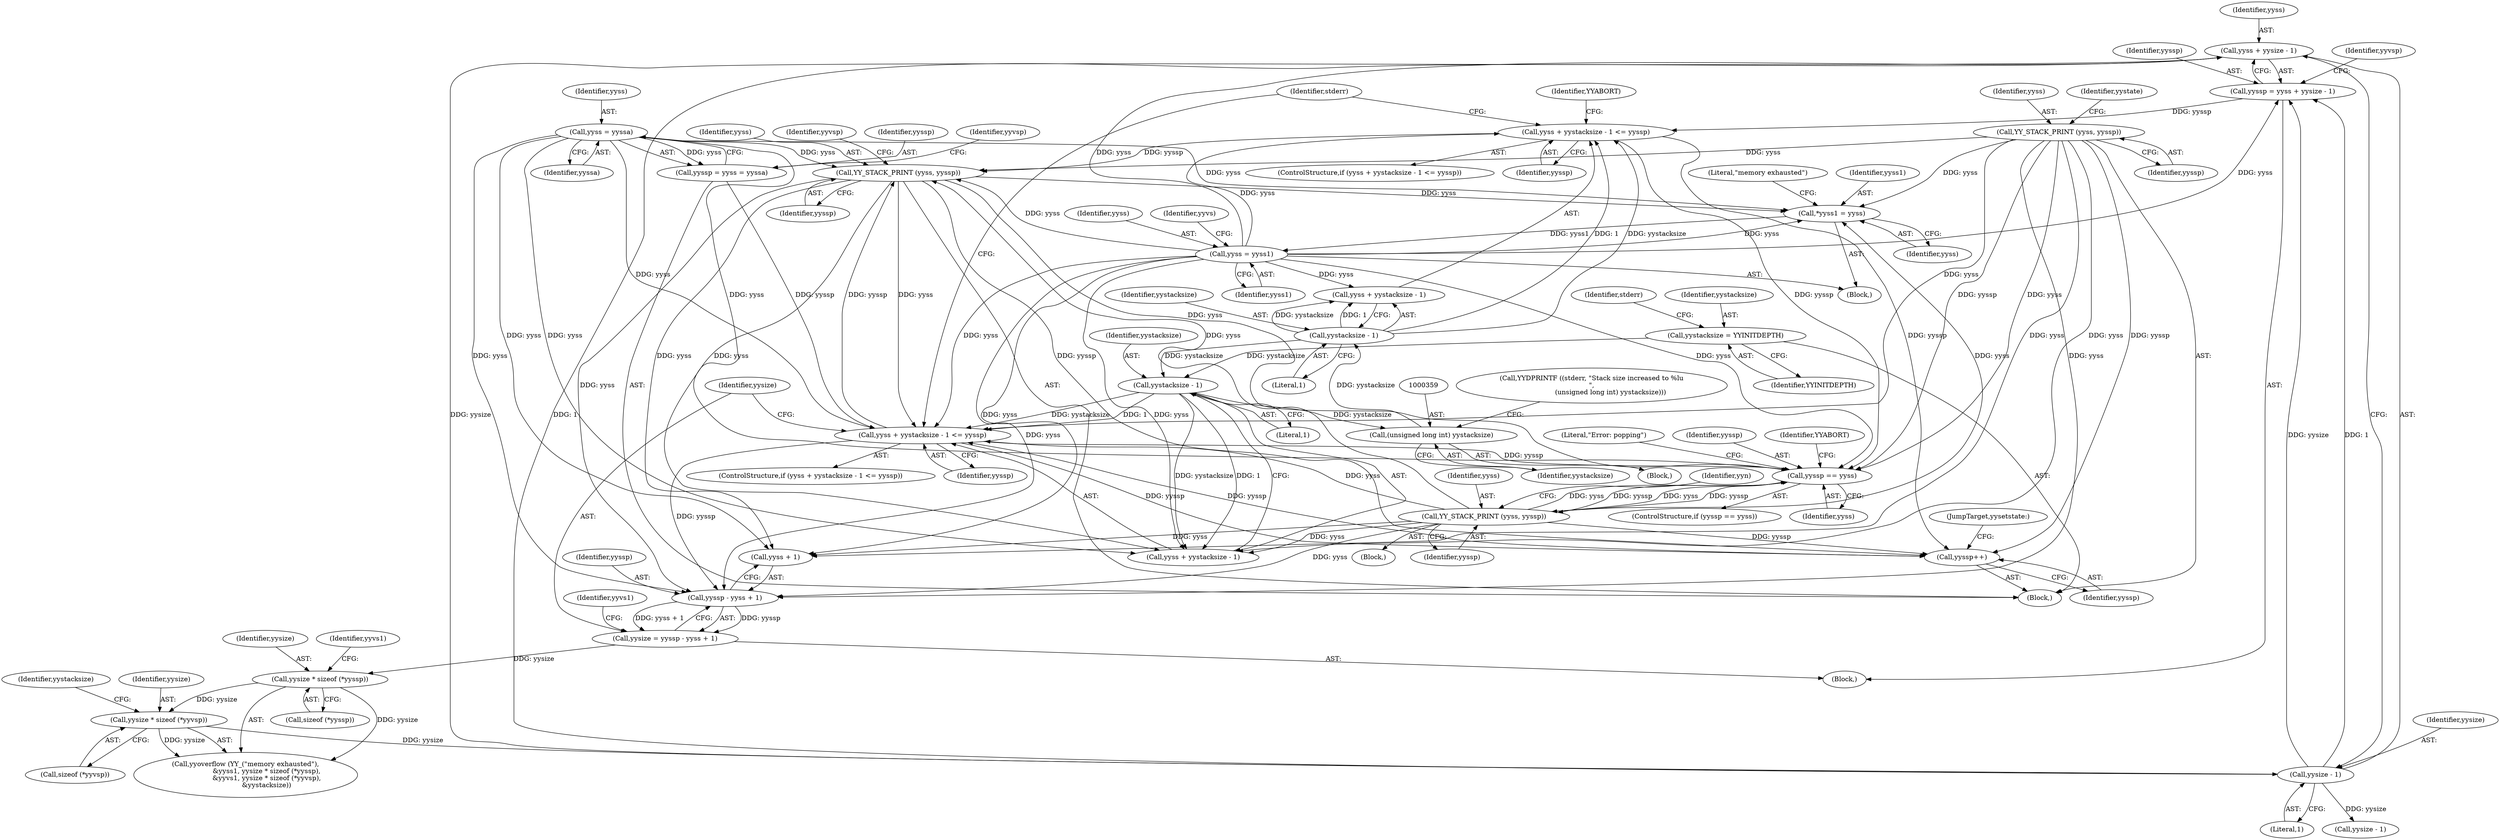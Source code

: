 digraph "0_yara_925bcf3c3b0a28b5b78e25d9efda5c0bf27ae699_1@pointer" {
"1000341" [label="(Call,yyss + yysize - 1)"];
"1000333" [label="(Call,yyss = yyss1)"];
"1000311" [label="(Call,*yyss1 = yyss)"];
"1000252" [label="(Call,yyss = yyssa)"];
"1001749" [label="(Call,YY_STACK_PRINT (yyss, yyssp))"];
"1001639" [label="(Call,YY_STACK_PRINT (yyss, yyssp))"];
"1001820" [label="(Call,YY_STACK_PRINT (yyss, yyssp))"];
"1001802" [label="(Call,yyssp == yyss)"];
"1000362" [label="(Call,yyss + yystacksize - 1 <= yyssp)"];
"1000365" [label="(Call,yystacksize - 1)"];
"1000358" [label="(Call,(unsigned long int) yystacksize)"];
"1000292" [label="(Call,yystacksize - 1)"];
"1000260" [label="(Call,yystacksize = YYINITDEPTH)"];
"1000339" [label="(Call,yyssp = yyss + yysize - 1)"];
"1000343" [label="(Call,yysize - 1)"];
"1000326" [label="(Call,yysize * sizeof (*yyvsp))"];
"1000319" [label="(Call,yysize * sizeof (*yyssp))"];
"1000298" [label="(Call,yysize = yyssp - yyss + 1)"];
"1000300" [label="(Call,yyssp - yyss + 1)"];
"1000289" [label="(Call,yyss + yystacksize - 1 <= yyssp)"];
"1000250" [label="(Call,yyssp = yyss = yyssa)"];
"1000281" [label="(Call,yyssp++)"];
"1000292" [label="(Call,yystacksize - 1)"];
"1000326" [label="(Call,yysize * sizeof (*yyvsp))"];
"1001639" [label="(Call,YY_STACK_PRINT (yyss, yyssp))"];
"1001807" [label="(Literal,\"Error: popping\")"];
"1000311" [label="(Call,*yyss1 = yyss)"];
"1000362" [label="(Call,yyss + yystacksize - 1 <= yyssp)"];
"1000314" [label="(Call,yyoverflow (YY_(\"memory exhausted\"),\n                    &yyss1, yysize * sizeof (*yyssp),\n                    &yyvs1, yysize * sizeof (*yyvsp),\n                    &yystacksize))"];
"1001753" [label="(Identifier,yystate)"];
"1000301" [label="(Identifier,yyssp)"];
"1000290" [label="(Call,yyss + yystacksize - 1)"];
"1000344" [label="(Identifier,yysize)"];
"1000265" [label="(Identifier,stderr)"];
"1001820" [label="(Call,YY_STACK_PRINT (yyss, yyssp))"];
"1000313" [label="(Identifier,yyss)"];
"1000356" [label="(Block,)"];
"1000328" [label="(Call,sizeof (*yyvsp))"];
"1001801" [label="(ControlStructure,if (yyssp == yyss))"];
"1000325" [label="(Identifier,yyvs1)"];
"1000321" [label="(Call,sizeof (*yyssp))"];
"1000319" [label="(Call,yysize * sizeof (*yyssp))"];
"1001749" [label="(Call,YY_STACK_PRINT (yyss, yyssp))"];
"1000334" [label="(Identifier,yyss)"];
"1000335" [label="(Identifier,yyss1)"];
"1000367" [label="(Literal,1)"];
"1000252" [label="(Call,yyss = yyssa)"];
"1000256" [label="(Identifier,yyvsp)"];
"1001751" [label="(Identifier,yyssp)"];
"1000251" [label="(Identifier,yyssp)"];
"1000340" [label="(Identifier,yyssp)"];
"1000216" [label="(Block,)"];
"1000308" [label="(Identifier,yyvs1)"];
"1000341" [label="(Call,yyss + yysize - 1)"];
"1001645" [label="(Identifier,yyvsp)"];
"1001803" [label="(Identifier,yyssp)"];
"1000365" [label="(Call,yystacksize - 1)"];
"1001640" [label="(Identifier,yyss)"];
"1000343" [label="(Call,yysize - 1)"];
"1000288" [label="(ControlStructure,if (yyss + yystacksize - 1 <= yyssp))"];
"1000260" [label="(Call,yystacksize = YYINITDEPTH)"];
"1000361" [label="(ControlStructure,if (yyss + yystacksize - 1 <= yyssp))"];
"1000296" [label="(Block,)"];
"1000250" [label="(Call,yyssp = yyss = yyssa)"];
"1000345" [label="(Literal,1)"];
"1000281" [label="(Call,yyssp++)"];
"1000294" [label="(Literal,1)"];
"1000360" [label="(Identifier,yystacksize)"];
"1000372" [label="(Identifier,stderr)"];
"1001804" [label="(Identifier,yyss)"];
"1000305" [label="(Block,)"];
"1000337" [label="(Identifier,yyvs)"];
"1001822" [label="(Identifier,yyssp)"];
"1000289" [label="(Call,yyss + yystacksize - 1 <= yyssp)"];
"1000320" [label="(Identifier,yysize)"];
"1000299" [label="(Identifier,yysize)"];
"1000300" [label="(Call,yyssp - yyss + 1)"];
"1000282" [label="(Identifier,yyssp)"];
"1000347" [label="(Identifier,yyvsp)"];
"1000253" [label="(Identifier,yyss)"];
"1001750" [label="(Identifier,yyss)"];
"1000358" [label="(Call,(unsigned long int) yystacksize)"];
"1000368" [label="(Identifier,yyssp)"];
"1000283" [label="(JumpTarget,yysetstate:)"];
"1000262" [label="(Identifier,YYINITDEPTH)"];
"1001764" [label="(Identifier,yyn)"];
"1000342" [label="(Identifier,yyss)"];
"1000369" [label="(Identifier,YYABORT)"];
"1000254" [label="(Identifier,yyssa)"];
"1000327" [label="(Identifier,yysize)"];
"1001821" [label="(Identifier,yyss)"];
"1000316" [label="(Literal,\"memory exhausted\")"];
"1001762" [label="(Block,)"];
"1000332" [label="(Identifier,yystacksize)"];
"1001641" [label="(Identifier,yyssp)"];
"1000295" [label="(Identifier,yyssp)"];
"1001802" [label="(Call,yyssp == yyss)"];
"1000353" [label="(Call,YYDPRINTF ((stderr, \"Stack size increased to %lu\n\",\n                  (unsigned long int) yystacksize)))"];
"1000298" [label="(Call,yysize = yyssp - yyss + 1)"];
"1000312" [label="(Identifier,yyss1)"];
"1000293" [label="(Identifier,yystacksize)"];
"1000350" [label="(Call,yysize - 1)"];
"1000261" [label="(Identifier,yystacksize)"];
"1000333" [label="(Call,yyss = yyss1)"];
"1000339" [label="(Call,yyssp = yyss + yysize - 1)"];
"1001805" [label="(Identifier,YYABORT)"];
"1000363" [label="(Call,yyss + yystacksize - 1)"];
"1000302" [label="(Call,yyss + 1)"];
"1000366" [label="(Identifier,yystacksize)"];
"1000341" -> "1000339"  [label="AST: "];
"1000341" -> "1000343"  [label="CFG: "];
"1000342" -> "1000341"  [label="AST: "];
"1000343" -> "1000341"  [label="AST: "];
"1000339" -> "1000341"  [label="CFG: "];
"1000333" -> "1000341"  [label="DDG: yyss"];
"1000343" -> "1000341"  [label="DDG: yysize"];
"1000343" -> "1000341"  [label="DDG: 1"];
"1000333" -> "1000305"  [label="AST: "];
"1000333" -> "1000335"  [label="CFG: "];
"1000334" -> "1000333"  [label="AST: "];
"1000335" -> "1000333"  [label="AST: "];
"1000337" -> "1000333"  [label="CFG: "];
"1000333" -> "1000289"  [label="DDG: yyss"];
"1000333" -> "1000290"  [label="DDG: yyss"];
"1000333" -> "1000300"  [label="DDG: yyss"];
"1000333" -> "1000302"  [label="DDG: yyss"];
"1000333" -> "1000311"  [label="DDG: yyss"];
"1000311" -> "1000333"  [label="DDG: yyss1"];
"1000333" -> "1000339"  [label="DDG: yyss"];
"1000333" -> "1000362"  [label="DDG: yyss"];
"1000333" -> "1000363"  [label="DDG: yyss"];
"1000333" -> "1001639"  [label="DDG: yyss"];
"1000333" -> "1001802"  [label="DDG: yyss"];
"1000311" -> "1000305"  [label="AST: "];
"1000311" -> "1000313"  [label="CFG: "];
"1000312" -> "1000311"  [label="AST: "];
"1000313" -> "1000311"  [label="AST: "];
"1000316" -> "1000311"  [label="CFG: "];
"1000252" -> "1000311"  [label="DDG: yyss"];
"1001749" -> "1000311"  [label="DDG: yyss"];
"1001639" -> "1000311"  [label="DDG: yyss"];
"1001820" -> "1000311"  [label="DDG: yyss"];
"1000252" -> "1000250"  [label="AST: "];
"1000252" -> "1000254"  [label="CFG: "];
"1000253" -> "1000252"  [label="AST: "];
"1000254" -> "1000252"  [label="AST: "];
"1000250" -> "1000252"  [label="CFG: "];
"1000252" -> "1000250"  [label="DDG: yyss"];
"1000252" -> "1000289"  [label="DDG: yyss"];
"1000252" -> "1000290"  [label="DDG: yyss"];
"1000252" -> "1000300"  [label="DDG: yyss"];
"1000252" -> "1000302"  [label="DDG: yyss"];
"1000252" -> "1001639"  [label="DDG: yyss"];
"1000252" -> "1001802"  [label="DDG: yyss"];
"1001749" -> "1000216"  [label="AST: "];
"1001749" -> "1001751"  [label="CFG: "];
"1001750" -> "1001749"  [label="AST: "];
"1001751" -> "1001749"  [label="AST: "];
"1001753" -> "1001749"  [label="CFG: "];
"1001749" -> "1000281"  [label="DDG: yyssp"];
"1001749" -> "1000289"  [label="DDG: yyss"];
"1001749" -> "1000290"  [label="DDG: yyss"];
"1001749" -> "1000300"  [label="DDG: yyss"];
"1001749" -> "1000302"  [label="DDG: yyss"];
"1001749" -> "1001639"  [label="DDG: yyss"];
"1001749" -> "1001802"  [label="DDG: yyssp"];
"1001749" -> "1001802"  [label="DDG: yyss"];
"1001639" -> "1000216"  [label="AST: "];
"1001639" -> "1001641"  [label="CFG: "];
"1001640" -> "1001639"  [label="AST: "];
"1001641" -> "1001639"  [label="AST: "];
"1001645" -> "1001639"  [label="CFG: "];
"1001639" -> "1000281"  [label="DDG: yyssp"];
"1001639" -> "1000289"  [label="DDG: yyss"];
"1001639" -> "1000290"  [label="DDG: yyss"];
"1001639" -> "1000300"  [label="DDG: yyss"];
"1001639" -> "1000302"  [label="DDG: yyss"];
"1001820" -> "1001639"  [label="DDG: yyss"];
"1000362" -> "1001639"  [label="DDG: yyssp"];
"1000289" -> "1001639"  [label="DDG: yyssp"];
"1001639" -> "1001802"  [label="DDG: yyss"];
"1001820" -> "1001762"  [label="AST: "];
"1001820" -> "1001822"  [label="CFG: "];
"1001821" -> "1001820"  [label="AST: "];
"1001822" -> "1001820"  [label="AST: "];
"1001764" -> "1001820"  [label="CFG: "];
"1001820" -> "1000281"  [label="DDG: yyssp"];
"1001820" -> "1000289"  [label="DDG: yyss"];
"1001820" -> "1000290"  [label="DDG: yyss"];
"1001820" -> "1000300"  [label="DDG: yyss"];
"1001820" -> "1000302"  [label="DDG: yyss"];
"1001820" -> "1001802"  [label="DDG: yyssp"];
"1001820" -> "1001802"  [label="DDG: yyss"];
"1001802" -> "1001820"  [label="DDG: yyss"];
"1001802" -> "1001820"  [label="DDG: yyssp"];
"1001802" -> "1001801"  [label="AST: "];
"1001802" -> "1001804"  [label="CFG: "];
"1001803" -> "1001802"  [label="AST: "];
"1001804" -> "1001802"  [label="AST: "];
"1001805" -> "1001802"  [label="CFG: "];
"1001807" -> "1001802"  [label="CFG: "];
"1000362" -> "1001802"  [label="DDG: yyssp"];
"1000289" -> "1001802"  [label="DDG: yyssp"];
"1000362" -> "1000361"  [label="AST: "];
"1000362" -> "1000368"  [label="CFG: "];
"1000363" -> "1000362"  [label="AST: "];
"1000368" -> "1000362"  [label="AST: "];
"1000369" -> "1000362"  [label="CFG: "];
"1000372" -> "1000362"  [label="CFG: "];
"1000362" -> "1000281"  [label="DDG: yyssp"];
"1000365" -> "1000362"  [label="DDG: yystacksize"];
"1000365" -> "1000362"  [label="DDG: 1"];
"1000339" -> "1000362"  [label="DDG: yyssp"];
"1000365" -> "1000363"  [label="AST: "];
"1000365" -> "1000367"  [label="CFG: "];
"1000366" -> "1000365"  [label="AST: "];
"1000367" -> "1000365"  [label="AST: "];
"1000363" -> "1000365"  [label="CFG: "];
"1000365" -> "1000292"  [label="DDG: yystacksize"];
"1000365" -> "1000363"  [label="DDG: yystacksize"];
"1000365" -> "1000363"  [label="DDG: 1"];
"1000358" -> "1000365"  [label="DDG: yystacksize"];
"1000358" -> "1000356"  [label="AST: "];
"1000358" -> "1000360"  [label="CFG: "];
"1000359" -> "1000358"  [label="AST: "];
"1000360" -> "1000358"  [label="AST: "];
"1000353" -> "1000358"  [label="CFG: "];
"1000292" -> "1000358"  [label="DDG: yystacksize"];
"1000292" -> "1000290"  [label="AST: "];
"1000292" -> "1000294"  [label="CFG: "];
"1000293" -> "1000292"  [label="AST: "];
"1000294" -> "1000292"  [label="AST: "];
"1000290" -> "1000292"  [label="CFG: "];
"1000292" -> "1000289"  [label="DDG: yystacksize"];
"1000292" -> "1000289"  [label="DDG: 1"];
"1000292" -> "1000290"  [label="DDG: yystacksize"];
"1000292" -> "1000290"  [label="DDG: 1"];
"1000260" -> "1000292"  [label="DDG: yystacksize"];
"1000260" -> "1000216"  [label="AST: "];
"1000260" -> "1000262"  [label="CFG: "];
"1000261" -> "1000260"  [label="AST: "];
"1000262" -> "1000260"  [label="AST: "];
"1000265" -> "1000260"  [label="CFG: "];
"1000339" -> "1000296"  [label="AST: "];
"1000340" -> "1000339"  [label="AST: "];
"1000347" -> "1000339"  [label="CFG: "];
"1000343" -> "1000339"  [label="DDG: yysize"];
"1000343" -> "1000339"  [label="DDG: 1"];
"1000343" -> "1000345"  [label="CFG: "];
"1000344" -> "1000343"  [label="AST: "];
"1000345" -> "1000343"  [label="AST: "];
"1000326" -> "1000343"  [label="DDG: yysize"];
"1000343" -> "1000350"  [label="DDG: yysize"];
"1000326" -> "1000314"  [label="AST: "];
"1000326" -> "1000328"  [label="CFG: "];
"1000327" -> "1000326"  [label="AST: "];
"1000328" -> "1000326"  [label="AST: "];
"1000332" -> "1000326"  [label="CFG: "];
"1000326" -> "1000314"  [label="DDG: yysize"];
"1000319" -> "1000326"  [label="DDG: yysize"];
"1000319" -> "1000314"  [label="AST: "];
"1000319" -> "1000321"  [label="CFG: "];
"1000320" -> "1000319"  [label="AST: "];
"1000321" -> "1000319"  [label="AST: "];
"1000325" -> "1000319"  [label="CFG: "];
"1000319" -> "1000314"  [label="DDG: yysize"];
"1000298" -> "1000319"  [label="DDG: yysize"];
"1000298" -> "1000296"  [label="AST: "];
"1000298" -> "1000300"  [label="CFG: "];
"1000299" -> "1000298"  [label="AST: "];
"1000300" -> "1000298"  [label="AST: "];
"1000308" -> "1000298"  [label="CFG: "];
"1000300" -> "1000298"  [label="DDG: yyssp"];
"1000300" -> "1000298"  [label="DDG: yyss + 1"];
"1000300" -> "1000302"  [label="CFG: "];
"1000301" -> "1000300"  [label="AST: "];
"1000302" -> "1000300"  [label="AST: "];
"1000289" -> "1000300"  [label="DDG: yyssp"];
"1000289" -> "1000288"  [label="AST: "];
"1000289" -> "1000295"  [label="CFG: "];
"1000290" -> "1000289"  [label="AST: "];
"1000295" -> "1000289"  [label="AST: "];
"1000299" -> "1000289"  [label="CFG: "];
"1000372" -> "1000289"  [label="CFG: "];
"1000289" -> "1000281"  [label="DDG: yyssp"];
"1000250" -> "1000289"  [label="DDG: yyssp"];
"1000281" -> "1000289"  [label="DDG: yyssp"];
"1000250" -> "1000216"  [label="AST: "];
"1000251" -> "1000250"  [label="AST: "];
"1000256" -> "1000250"  [label="CFG: "];
"1000281" -> "1000216"  [label="AST: "];
"1000281" -> "1000282"  [label="CFG: "];
"1000282" -> "1000281"  [label="AST: "];
"1000283" -> "1000281"  [label="CFG: "];
}

